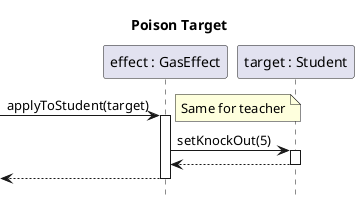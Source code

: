 @startuml effect-gas-apply

title Poison Target
hide footbox

participant "effect : GasEffect" as effect
participant "target : Student" as target

[-> effect ++: applyToStudent(target)
note right: Same for teacher
	effect -> target ++: setKnockOut(5)
	return
return

@enduml
